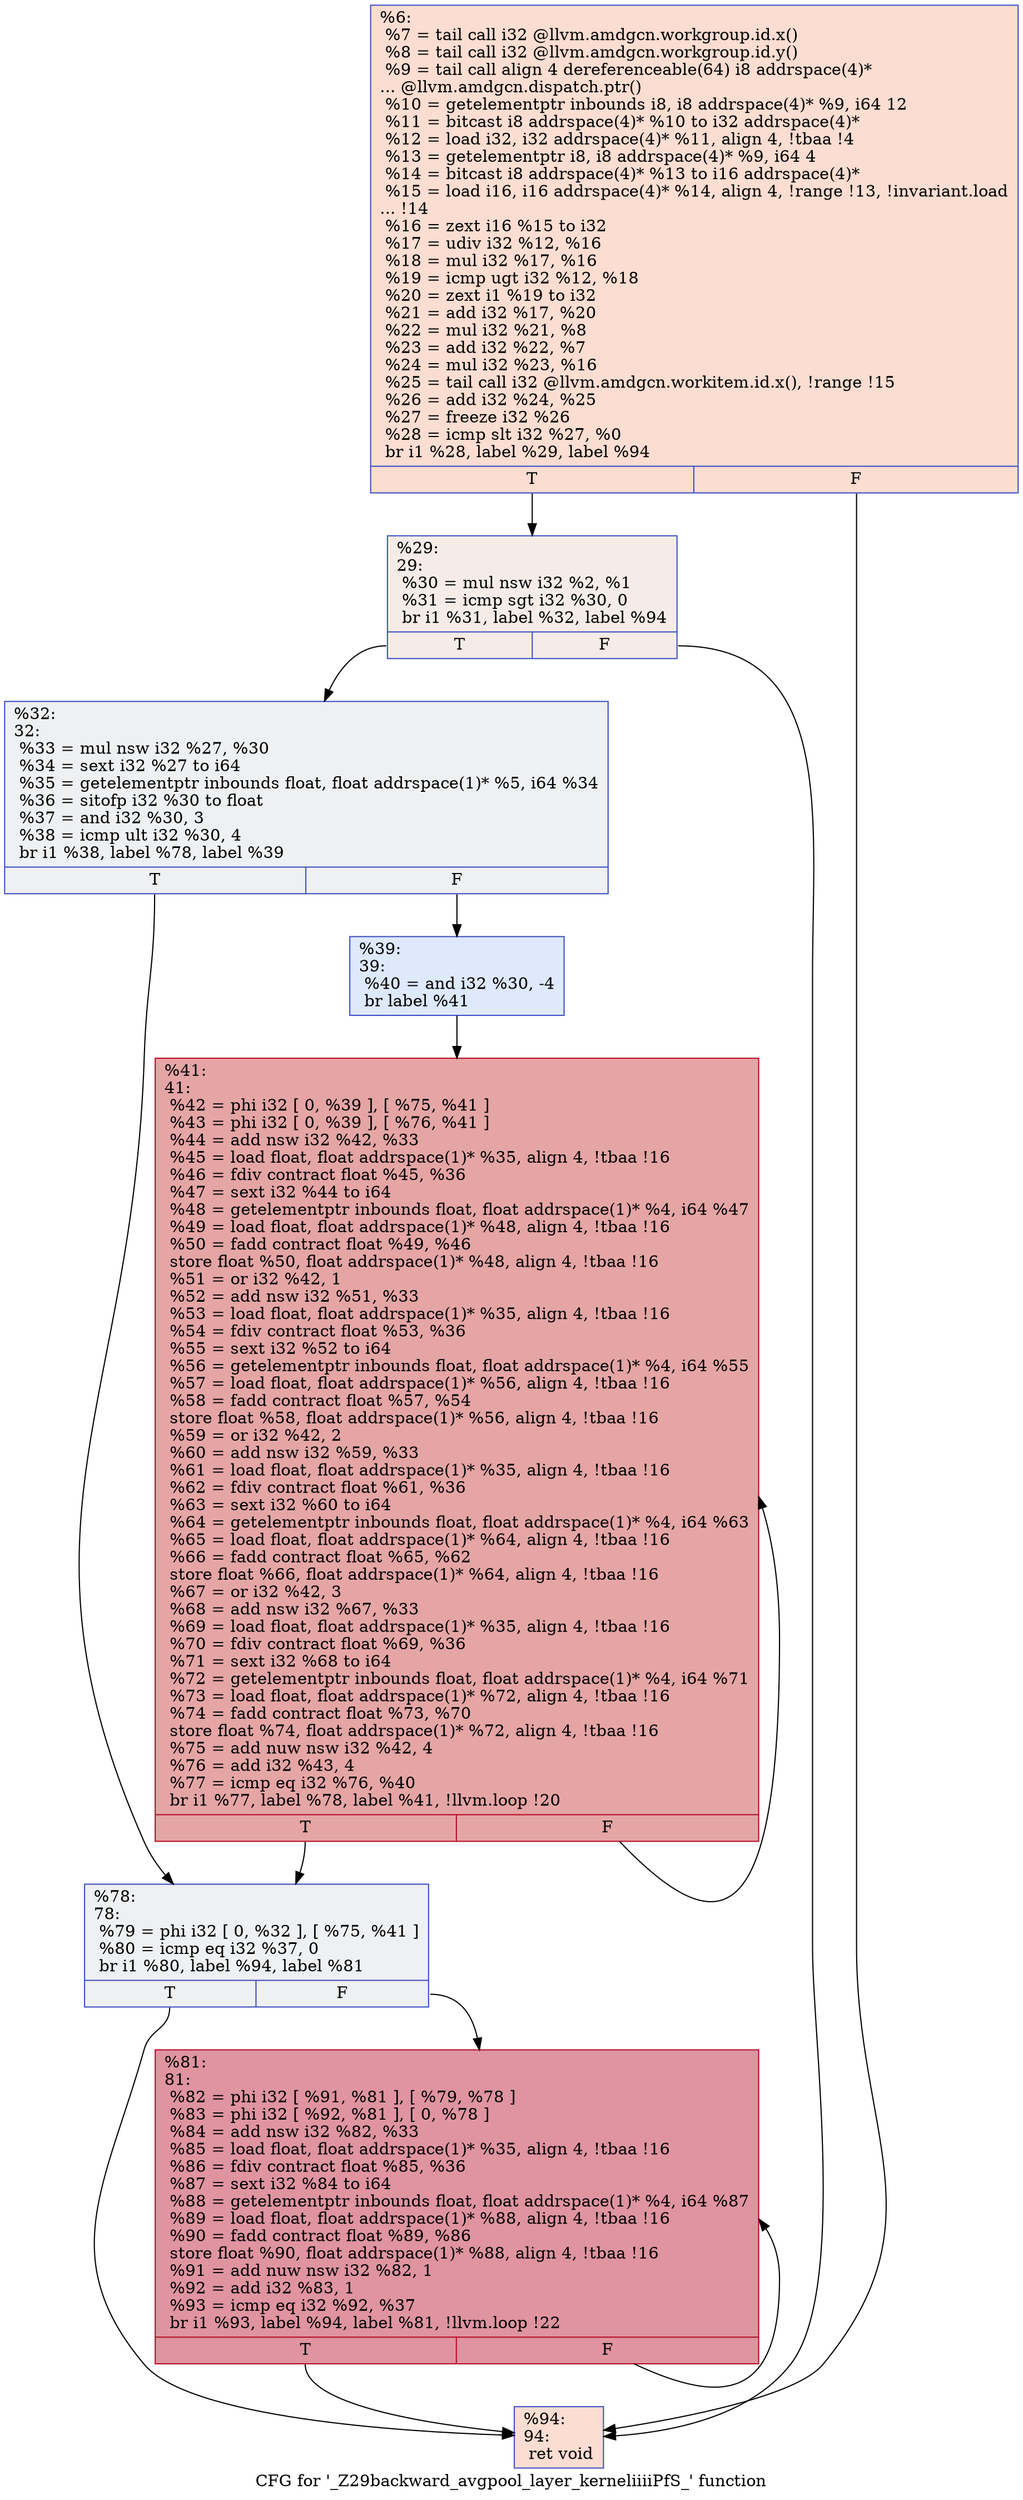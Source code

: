 digraph "CFG for '_Z29backward_avgpool_layer_kerneliiiiPfS_' function" {
	label="CFG for '_Z29backward_avgpool_layer_kerneliiiiPfS_' function";

	Node0x5ef10e0 [shape=record,color="#3d50c3ff", style=filled, fillcolor="#f7b39670",label="{%6:\l  %7 = tail call i32 @llvm.amdgcn.workgroup.id.x()\l  %8 = tail call i32 @llvm.amdgcn.workgroup.id.y()\l  %9 = tail call align 4 dereferenceable(64) i8 addrspace(4)*\l... @llvm.amdgcn.dispatch.ptr()\l  %10 = getelementptr inbounds i8, i8 addrspace(4)* %9, i64 12\l  %11 = bitcast i8 addrspace(4)* %10 to i32 addrspace(4)*\l  %12 = load i32, i32 addrspace(4)* %11, align 4, !tbaa !4\l  %13 = getelementptr i8, i8 addrspace(4)* %9, i64 4\l  %14 = bitcast i8 addrspace(4)* %13 to i16 addrspace(4)*\l  %15 = load i16, i16 addrspace(4)* %14, align 4, !range !13, !invariant.load\l... !14\l  %16 = zext i16 %15 to i32\l  %17 = udiv i32 %12, %16\l  %18 = mul i32 %17, %16\l  %19 = icmp ugt i32 %12, %18\l  %20 = zext i1 %19 to i32\l  %21 = add i32 %17, %20\l  %22 = mul i32 %21, %8\l  %23 = add i32 %22, %7\l  %24 = mul i32 %23, %16\l  %25 = tail call i32 @llvm.amdgcn.workitem.id.x(), !range !15\l  %26 = add i32 %24, %25\l  %27 = freeze i32 %26\l  %28 = icmp slt i32 %27, %0\l  br i1 %28, label %29, label %94\l|{<s0>T|<s1>F}}"];
	Node0x5ef10e0:s0 -> Node0x5ef39a0;
	Node0x5ef10e0:s1 -> Node0x5ef3a30;
	Node0x5ef39a0 [shape=record,color="#3d50c3ff", style=filled, fillcolor="#ead5c970",label="{%29:\l29:                                               \l  %30 = mul nsw i32 %2, %1\l  %31 = icmp sgt i32 %30, 0\l  br i1 %31, label %32, label %94\l|{<s0>T|<s1>F}}"];
	Node0x5ef39a0:s0 -> Node0x5ef3c90;
	Node0x5ef39a0:s1 -> Node0x5ef3a30;
	Node0x5ef3c90 [shape=record,color="#3d50c3ff", style=filled, fillcolor="#d9dce170",label="{%32:\l32:                                               \l  %33 = mul nsw i32 %27, %30\l  %34 = sext i32 %27 to i64\l  %35 = getelementptr inbounds float, float addrspace(1)* %5, i64 %34\l  %36 = sitofp i32 %30 to float\l  %37 = and i32 %30, 3\l  %38 = icmp ult i32 %30, 4\l  br i1 %38, label %78, label %39\l|{<s0>T|<s1>F}}"];
	Node0x5ef3c90:s0 -> Node0x5ef4230;
	Node0x5ef3c90:s1 -> Node0x5ef4280;
	Node0x5ef4280 [shape=record,color="#3d50c3ff", style=filled, fillcolor="#b5cdfa70",label="{%39:\l39:                                               \l  %40 = and i32 %30, -4\l  br label %41\l}"];
	Node0x5ef4280 -> Node0x5ef4480;
	Node0x5ef4480 [shape=record,color="#b70d28ff", style=filled, fillcolor="#c5333470",label="{%41:\l41:                                               \l  %42 = phi i32 [ 0, %39 ], [ %75, %41 ]\l  %43 = phi i32 [ 0, %39 ], [ %76, %41 ]\l  %44 = add nsw i32 %42, %33\l  %45 = load float, float addrspace(1)* %35, align 4, !tbaa !16\l  %46 = fdiv contract float %45, %36\l  %47 = sext i32 %44 to i64\l  %48 = getelementptr inbounds float, float addrspace(1)* %4, i64 %47\l  %49 = load float, float addrspace(1)* %48, align 4, !tbaa !16\l  %50 = fadd contract float %49, %46\l  store float %50, float addrspace(1)* %48, align 4, !tbaa !16\l  %51 = or i32 %42, 1\l  %52 = add nsw i32 %51, %33\l  %53 = load float, float addrspace(1)* %35, align 4, !tbaa !16\l  %54 = fdiv contract float %53, %36\l  %55 = sext i32 %52 to i64\l  %56 = getelementptr inbounds float, float addrspace(1)* %4, i64 %55\l  %57 = load float, float addrspace(1)* %56, align 4, !tbaa !16\l  %58 = fadd contract float %57, %54\l  store float %58, float addrspace(1)* %56, align 4, !tbaa !16\l  %59 = or i32 %42, 2\l  %60 = add nsw i32 %59, %33\l  %61 = load float, float addrspace(1)* %35, align 4, !tbaa !16\l  %62 = fdiv contract float %61, %36\l  %63 = sext i32 %60 to i64\l  %64 = getelementptr inbounds float, float addrspace(1)* %4, i64 %63\l  %65 = load float, float addrspace(1)* %64, align 4, !tbaa !16\l  %66 = fadd contract float %65, %62\l  store float %66, float addrspace(1)* %64, align 4, !tbaa !16\l  %67 = or i32 %42, 3\l  %68 = add nsw i32 %67, %33\l  %69 = load float, float addrspace(1)* %35, align 4, !tbaa !16\l  %70 = fdiv contract float %69, %36\l  %71 = sext i32 %68 to i64\l  %72 = getelementptr inbounds float, float addrspace(1)* %4, i64 %71\l  %73 = load float, float addrspace(1)* %72, align 4, !tbaa !16\l  %74 = fadd contract float %73, %70\l  store float %74, float addrspace(1)* %72, align 4, !tbaa !16\l  %75 = add nuw nsw i32 %42, 4\l  %76 = add i32 %43, 4\l  %77 = icmp eq i32 %76, %40\l  br i1 %77, label %78, label %41, !llvm.loop !20\l|{<s0>T|<s1>F}}"];
	Node0x5ef4480:s0 -> Node0x5ef4230;
	Node0x5ef4480:s1 -> Node0x5ef4480;
	Node0x5ef4230 [shape=record,color="#3d50c3ff", style=filled, fillcolor="#d9dce170",label="{%78:\l78:                                               \l  %79 = phi i32 [ 0, %32 ], [ %75, %41 ]\l  %80 = icmp eq i32 %37, 0\l  br i1 %80, label %94, label %81\l|{<s0>T|<s1>F}}"];
	Node0x5ef4230:s0 -> Node0x5ef3a30;
	Node0x5ef4230:s1 -> Node0x5ef6800;
	Node0x5ef6800 [shape=record,color="#b70d28ff", style=filled, fillcolor="#b70d2870",label="{%81:\l81:                                               \l  %82 = phi i32 [ %91, %81 ], [ %79, %78 ]\l  %83 = phi i32 [ %92, %81 ], [ 0, %78 ]\l  %84 = add nsw i32 %82, %33\l  %85 = load float, float addrspace(1)* %35, align 4, !tbaa !16\l  %86 = fdiv contract float %85, %36\l  %87 = sext i32 %84 to i64\l  %88 = getelementptr inbounds float, float addrspace(1)* %4, i64 %87\l  %89 = load float, float addrspace(1)* %88, align 4, !tbaa !16\l  %90 = fadd contract float %89, %86\l  store float %90, float addrspace(1)* %88, align 4, !tbaa !16\l  %91 = add nuw nsw i32 %82, 1\l  %92 = add i32 %83, 1\l  %93 = icmp eq i32 %92, %37\l  br i1 %93, label %94, label %81, !llvm.loop !22\l|{<s0>T|<s1>F}}"];
	Node0x5ef6800:s0 -> Node0x5ef3a30;
	Node0x5ef6800:s1 -> Node0x5ef6800;
	Node0x5ef3a30 [shape=record,color="#3d50c3ff", style=filled, fillcolor="#f7b39670",label="{%94:\l94:                                               \l  ret void\l}"];
}
